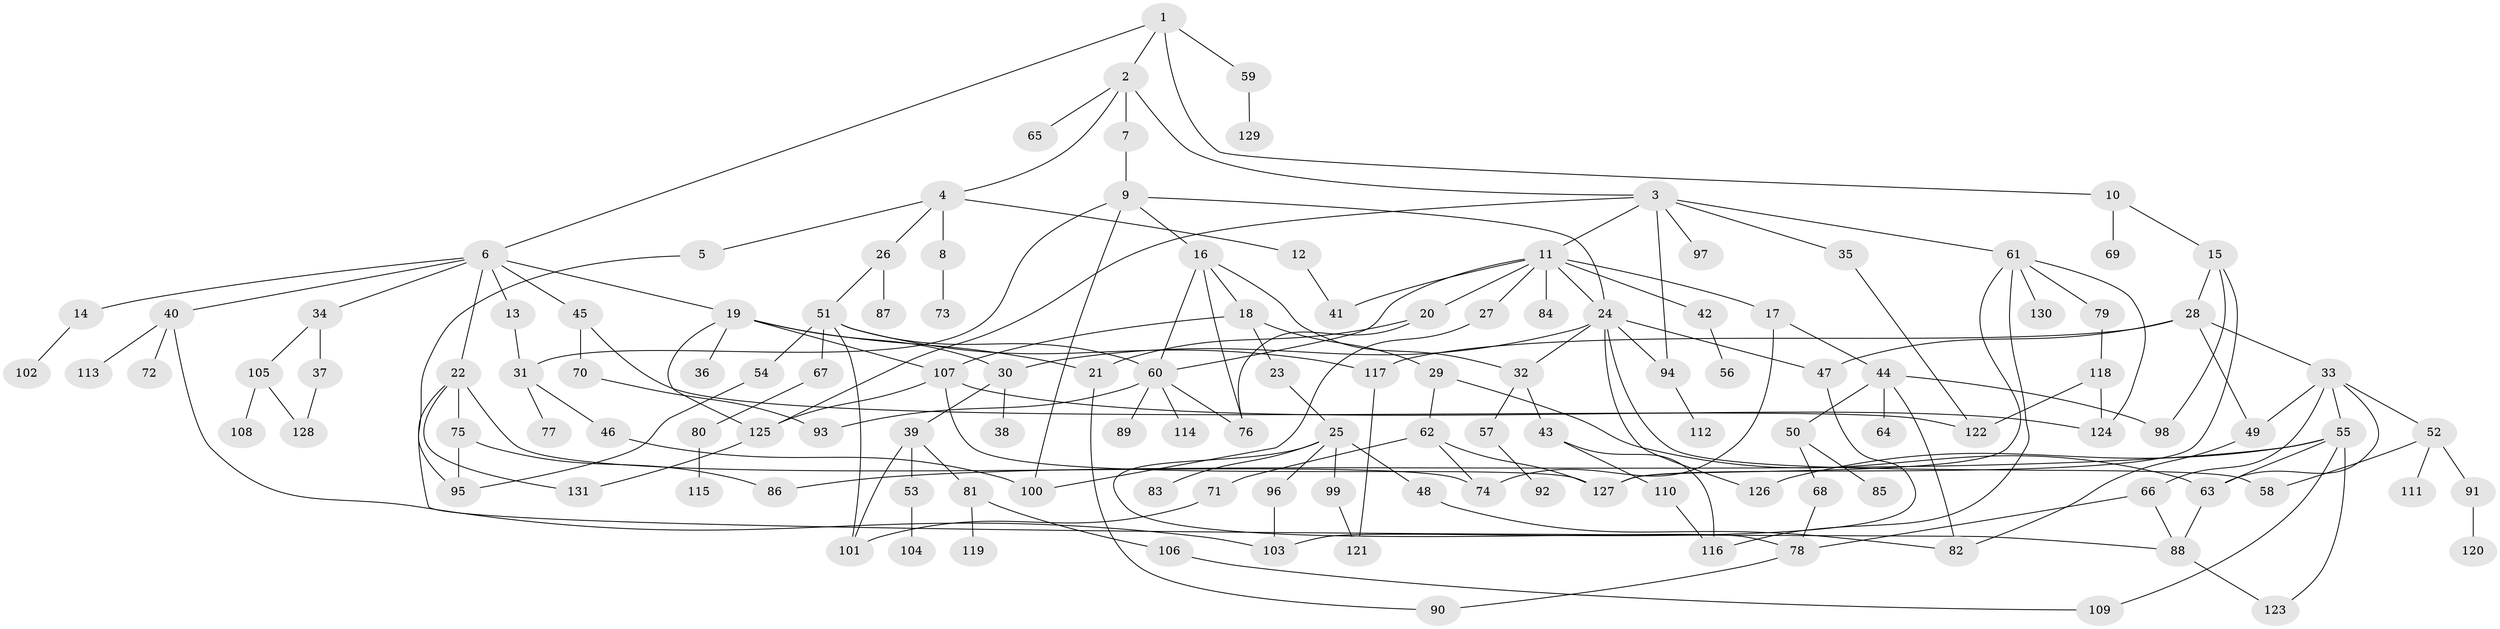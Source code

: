 // coarse degree distribution, {4: 0.17721518987341772, 8: 0.0379746835443038, 2: 0.16455696202531644, 5: 0.11392405063291139, 3: 0.25316455696202533, 6: 0.06329113924050633, 1: 0.189873417721519}
// Generated by graph-tools (version 1.1) at 2025/36/03/04/25 23:36:04]
// undirected, 131 vertices, 185 edges
graph export_dot {
  node [color=gray90,style=filled];
  1;
  2;
  3;
  4;
  5;
  6;
  7;
  8;
  9;
  10;
  11;
  12;
  13;
  14;
  15;
  16;
  17;
  18;
  19;
  20;
  21;
  22;
  23;
  24;
  25;
  26;
  27;
  28;
  29;
  30;
  31;
  32;
  33;
  34;
  35;
  36;
  37;
  38;
  39;
  40;
  41;
  42;
  43;
  44;
  45;
  46;
  47;
  48;
  49;
  50;
  51;
  52;
  53;
  54;
  55;
  56;
  57;
  58;
  59;
  60;
  61;
  62;
  63;
  64;
  65;
  66;
  67;
  68;
  69;
  70;
  71;
  72;
  73;
  74;
  75;
  76;
  77;
  78;
  79;
  80;
  81;
  82;
  83;
  84;
  85;
  86;
  87;
  88;
  89;
  90;
  91;
  92;
  93;
  94;
  95;
  96;
  97;
  98;
  99;
  100;
  101;
  102;
  103;
  104;
  105;
  106;
  107;
  108;
  109;
  110;
  111;
  112;
  113;
  114;
  115;
  116;
  117;
  118;
  119;
  120;
  121;
  122;
  123;
  124;
  125;
  126;
  127;
  128;
  129;
  130;
  131;
  1 -- 2;
  1 -- 6;
  1 -- 10;
  1 -- 59;
  2 -- 3;
  2 -- 4;
  2 -- 7;
  2 -- 65;
  3 -- 11;
  3 -- 35;
  3 -- 61;
  3 -- 94;
  3 -- 97;
  3 -- 125;
  4 -- 5;
  4 -- 8;
  4 -- 12;
  4 -- 26;
  5 -- 95;
  6 -- 13;
  6 -- 14;
  6 -- 19;
  6 -- 22;
  6 -- 34;
  6 -- 40;
  6 -- 45;
  7 -- 9;
  8 -- 73;
  9 -- 16;
  9 -- 31;
  9 -- 100;
  9 -- 24;
  10 -- 15;
  10 -- 69;
  11 -- 17;
  11 -- 20;
  11 -- 24;
  11 -- 27;
  11 -- 42;
  11 -- 84;
  11 -- 60;
  11 -- 41;
  12 -- 41;
  13 -- 31;
  14 -- 102;
  15 -- 28;
  15 -- 98;
  15 -- 127;
  16 -- 18;
  16 -- 32;
  16 -- 60;
  16 -- 76;
  17 -- 44;
  17 -- 74;
  18 -- 23;
  18 -- 29;
  18 -- 107;
  19 -- 21;
  19 -- 30;
  19 -- 36;
  19 -- 107;
  19 -- 125;
  20 -- 21;
  20 -- 76;
  21 -- 90;
  22 -- 74;
  22 -- 75;
  22 -- 88;
  22 -- 131;
  23 -- 25;
  24 -- 47;
  24 -- 58;
  24 -- 126;
  24 -- 30;
  24 -- 32;
  24 -- 94;
  25 -- 48;
  25 -- 78;
  25 -- 83;
  25 -- 96;
  25 -- 99;
  26 -- 51;
  26 -- 87;
  27 -- 100;
  28 -- 33;
  28 -- 117;
  28 -- 47;
  28 -- 49;
  29 -- 62;
  29 -- 63;
  30 -- 38;
  30 -- 39;
  31 -- 46;
  31 -- 77;
  32 -- 43;
  32 -- 57;
  33 -- 49;
  33 -- 52;
  33 -- 55;
  33 -- 63;
  33 -- 66;
  34 -- 37;
  34 -- 105;
  35 -- 122;
  37 -- 128;
  39 -- 53;
  39 -- 81;
  39 -- 101;
  40 -- 72;
  40 -- 113;
  40 -- 103;
  42 -- 56;
  43 -- 110;
  43 -- 116;
  44 -- 50;
  44 -- 64;
  44 -- 98;
  44 -- 82;
  45 -- 70;
  45 -- 122;
  46 -- 100;
  47 -- 103;
  48 -- 82;
  49 -- 82;
  50 -- 68;
  50 -- 85;
  51 -- 54;
  51 -- 67;
  51 -- 101;
  51 -- 60;
  51 -- 117;
  52 -- 91;
  52 -- 111;
  52 -- 58;
  53 -- 104;
  54 -- 95;
  55 -- 86;
  55 -- 109;
  55 -- 123;
  55 -- 63;
  55 -- 126;
  57 -- 92;
  59 -- 129;
  60 -- 76;
  60 -- 89;
  60 -- 93;
  60 -- 114;
  61 -- 79;
  61 -- 116;
  61 -- 130;
  61 -- 127;
  61 -- 124;
  62 -- 71;
  62 -- 127;
  62 -- 74;
  63 -- 88;
  66 -- 78;
  66 -- 88;
  67 -- 80;
  68 -- 78;
  70 -- 93;
  71 -- 101;
  75 -- 95;
  75 -- 86;
  78 -- 90;
  79 -- 118;
  80 -- 115;
  81 -- 106;
  81 -- 119;
  88 -- 123;
  91 -- 120;
  94 -- 112;
  96 -- 103;
  99 -- 121;
  105 -- 108;
  105 -- 128;
  106 -- 109;
  107 -- 125;
  107 -- 127;
  107 -- 124;
  110 -- 116;
  117 -- 121;
  118 -- 124;
  118 -- 122;
  125 -- 131;
}
